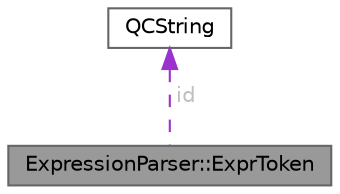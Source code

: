 digraph "ExpressionParser::ExprToken"
{
 // INTERACTIVE_SVG=YES
 // LATEX_PDF_SIZE
  bgcolor="transparent";
  edge [fontname=Helvetica,fontsize=10,labelfontname=Helvetica,labelfontsize=10];
  node [fontname=Helvetica,fontsize=10,shape=box,height=0.2,width=0.4];
  Node1 [label="ExpressionParser::ExprToken",height=0.2,width=0.4,color="gray40", fillcolor="grey60", style="filled", fontcolor="black",tooltip="Class representing a token within an expression."];
  Node2 -> Node1 [dir="back",color="darkorchid3",style="dashed",label=" id",fontcolor="grey" ];
  Node2 [label="QCString",height=0.2,width=0.4,color="gray40", fillcolor="white", style="filled",URL="$d9/d45/class_q_c_string.html",tooltip="This is an alternative implementation of QCString."];
}

